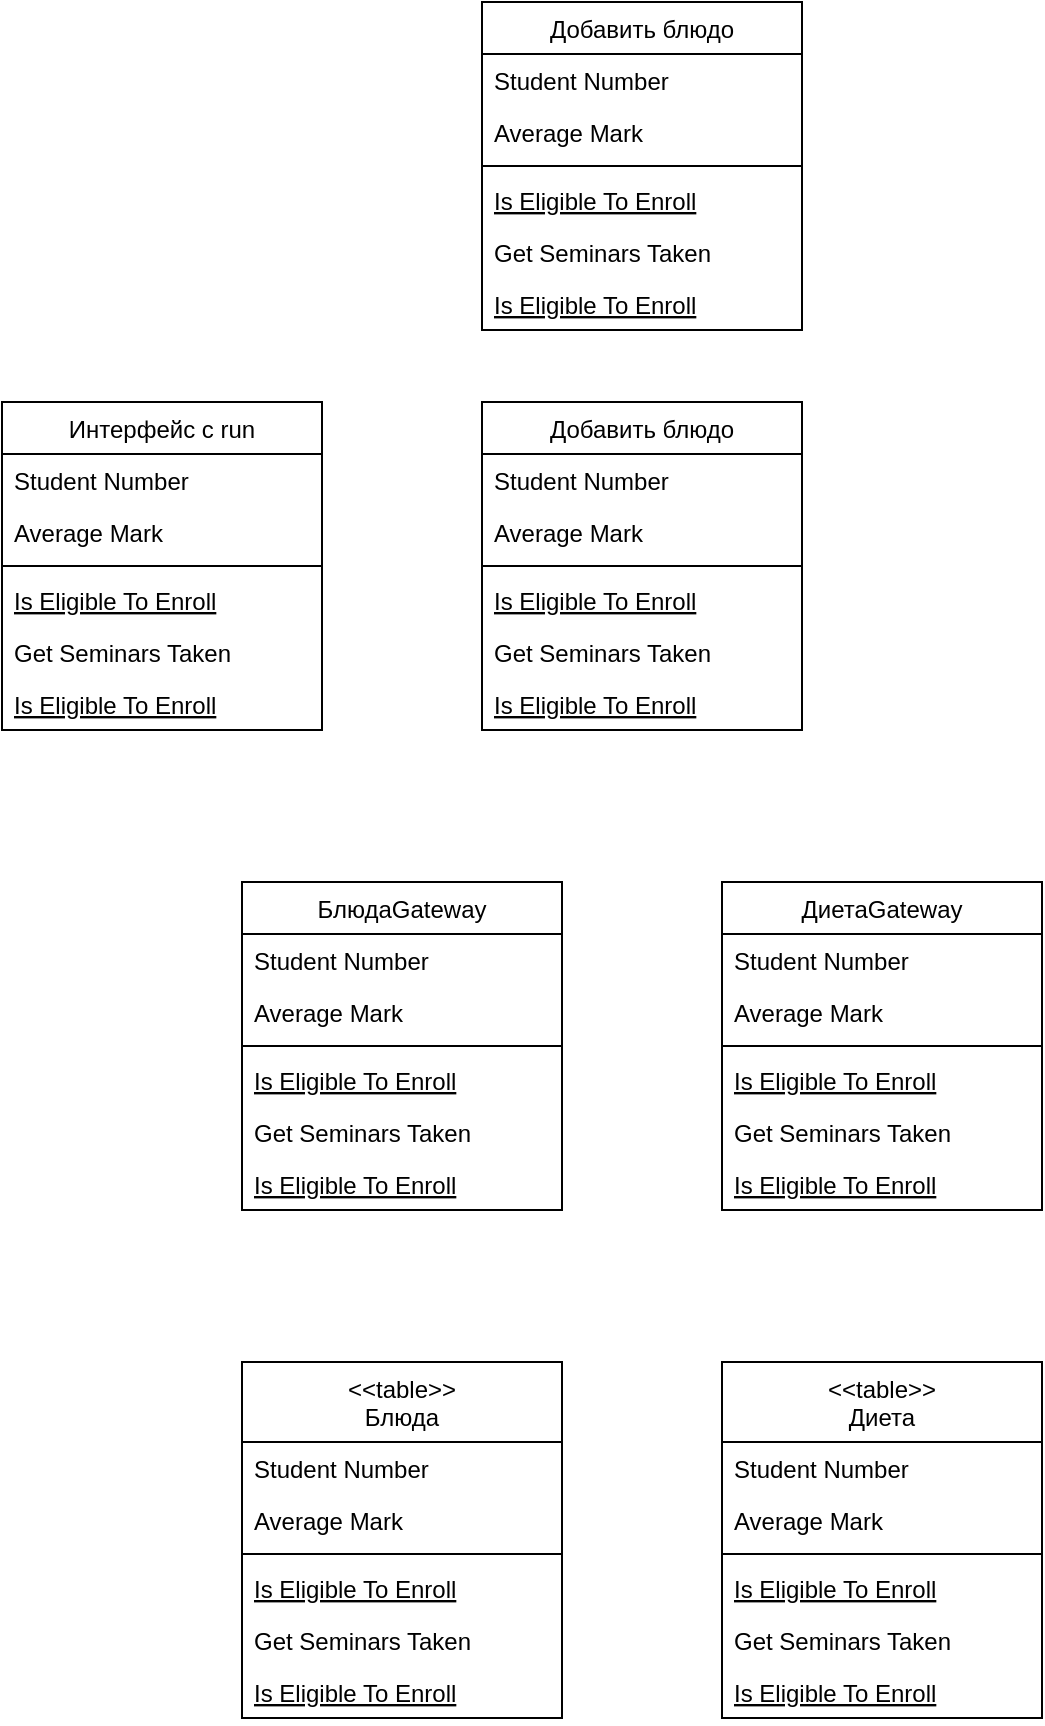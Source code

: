 <mxfile version="18.0.6" type="device"><diagram id="C5RBs43oDa-KdzZeNtuy" name="Page-1"><mxGraphModel dx="1422" dy="865" grid="1" gridSize="10" guides="1" tooltips="1" connect="1" arrows="1" fold="1" page="1" pageScale="1" pageWidth="827" pageHeight="1169" math="0" shadow="0"><root><mxCell id="WIyWlLk6GJQsqaUBKTNV-0"/><mxCell id="WIyWlLk6GJQsqaUBKTNV-1" parent="WIyWlLk6GJQsqaUBKTNV-0"/><mxCell id="zkfFHV4jXpPFQw0GAbJ--6" value="БлюдаGateway" style="swimlane;fontStyle=0;align=center;verticalAlign=top;childLayout=stackLayout;horizontal=1;startSize=26;horizontalStack=0;resizeParent=1;resizeLast=0;collapsible=1;marginBottom=0;rounded=0;shadow=0;strokeWidth=1;" parent="WIyWlLk6GJQsqaUBKTNV-1" vertex="1"><mxGeometry x="520" y="520" width="160" height="164" as="geometry"><mxRectangle x="130" y="380" width="160" height="26" as="alternateBounds"/></mxGeometry></mxCell><mxCell id="zkfFHV4jXpPFQw0GAbJ--7" value="Student Number" style="text;align=left;verticalAlign=top;spacingLeft=4;spacingRight=4;overflow=hidden;rotatable=0;points=[[0,0.5],[1,0.5]];portConstraint=eastwest;" parent="zkfFHV4jXpPFQw0GAbJ--6" vertex="1"><mxGeometry y="26" width="160" height="26" as="geometry"/></mxCell><mxCell id="zkfFHV4jXpPFQw0GAbJ--8" value="Average Mark" style="text;align=left;verticalAlign=top;spacingLeft=4;spacingRight=4;overflow=hidden;rotatable=0;points=[[0,0.5],[1,0.5]];portConstraint=eastwest;rounded=0;shadow=0;html=0;" parent="zkfFHV4jXpPFQw0GAbJ--6" vertex="1"><mxGeometry y="52" width="160" height="26" as="geometry"/></mxCell><mxCell id="zkfFHV4jXpPFQw0GAbJ--9" value="" style="line;html=1;strokeWidth=1;align=left;verticalAlign=middle;spacingTop=-1;spacingLeft=3;spacingRight=3;rotatable=0;labelPosition=right;points=[];portConstraint=eastwest;" parent="zkfFHV4jXpPFQw0GAbJ--6" vertex="1"><mxGeometry y="78" width="160" height="8" as="geometry"/></mxCell><mxCell id="zkfFHV4jXpPFQw0GAbJ--10" value="Is Eligible To Enroll" style="text;align=left;verticalAlign=top;spacingLeft=4;spacingRight=4;overflow=hidden;rotatable=0;points=[[0,0.5],[1,0.5]];portConstraint=eastwest;fontStyle=4" parent="zkfFHV4jXpPFQw0GAbJ--6" vertex="1"><mxGeometry y="86" width="160" height="26" as="geometry"/></mxCell><mxCell id="zkfFHV4jXpPFQw0GAbJ--11" value="Get Seminars Taken" style="text;align=left;verticalAlign=top;spacingLeft=4;spacingRight=4;overflow=hidden;rotatable=0;points=[[0,0.5],[1,0.5]];portConstraint=eastwest;" parent="zkfFHV4jXpPFQw0GAbJ--6" vertex="1"><mxGeometry y="112" width="160" height="26" as="geometry"/></mxCell><mxCell id="Ckf-DVEmL9PkpxngZV1E-2" value="Is Eligible To Enroll" style="text;align=left;verticalAlign=top;spacingLeft=4;spacingRight=4;overflow=hidden;rotatable=0;points=[[0,0.5],[1,0.5]];portConstraint=eastwest;fontStyle=4" parent="zkfFHV4jXpPFQw0GAbJ--6" vertex="1"><mxGeometry y="138" width="160" height="26" as="geometry"/></mxCell><mxCell id="Ckf-DVEmL9PkpxngZV1E-3" value="ДиетаGateway" style="swimlane;fontStyle=0;align=center;verticalAlign=top;childLayout=stackLayout;horizontal=1;startSize=26;horizontalStack=0;resizeParent=1;resizeLast=0;collapsible=1;marginBottom=0;rounded=0;shadow=0;strokeWidth=1;" parent="WIyWlLk6GJQsqaUBKTNV-1" vertex="1"><mxGeometry x="760" y="520" width="160" height="164" as="geometry"><mxRectangle x="130" y="380" width="160" height="26" as="alternateBounds"/></mxGeometry></mxCell><mxCell id="Ckf-DVEmL9PkpxngZV1E-4" value="Student Number" style="text;align=left;verticalAlign=top;spacingLeft=4;spacingRight=4;overflow=hidden;rotatable=0;points=[[0,0.5],[1,0.5]];portConstraint=eastwest;" parent="Ckf-DVEmL9PkpxngZV1E-3" vertex="1"><mxGeometry y="26" width="160" height="26" as="geometry"/></mxCell><mxCell id="Ckf-DVEmL9PkpxngZV1E-5" value="Average Mark" style="text;align=left;verticalAlign=top;spacingLeft=4;spacingRight=4;overflow=hidden;rotatable=0;points=[[0,0.5],[1,0.5]];portConstraint=eastwest;rounded=0;shadow=0;html=0;" parent="Ckf-DVEmL9PkpxngZV1E-3" vertex="1"><mxGeometry y="52" width="160" height="26" as="geometry"/></mxCell><mxCell id="Ckf-DVEmL9PkpxngZV1E-6" value="" style="line;html=1;strokeWidth=1;align=left;verticalAlign=middle;spacingTop=-1;spacingLeft=3;spacingRight=3;rotatable=0;labelPosition=right;points=[];portConstraint=eastwest;" parent="Ckf-DVEmL9PkpxngZV1E-3" vertex="1"><mxGeometry y="78" width="160" height="8" as="geometry"/></mxCell><mxCell id="Ckf-DVEmL9PkpxngZV1E-7" value="Is Eligible To Enroll" style="text;align=left;verticalAlign=top;spacingLeft=4;spacingRight=4;overflow=hidden;rotatable=0;points=[[0,0.5],[1,0.5]];portConstraint=eastwest;fontStyle=4" parent="Ckf-DVEmL9PkpxngZV1E-3" vertex="1"><mxGeometry y="86" width="160" height="26" as="geometry"/></mxCell><mxCell id="Ckf-DVEmL9PkpxngZV1E-8" value="Get Seminars Taken" style="text;align=left;verticalAlign=top;spacingLeft=4;spacingRight=4;overflow=hidden;rotatable=0;points=[[0,0.5],[1,0.5]];portConstraint=eastwest;" parent="Ckf-DVEmL9PkpxngZV1E-3" vertex="1"><mxGeometry y="112" width="160" height="26" as="geometry"/></mxCell><mxCell id="Ckf-DVEmL9PkpxngZV1E-9" value="Is Eligible To Enroll" style="text;align=left;verticalAlign=top;spacingLeft=4;spacingRight=4;overflow=hidden;rotatable=0;points=[[0,0.5],[1,0.5]];portConstraint=eastwest;fontStyle=4" parent="Ckf-DVEmL9PkpxngZV1E-3" vertex="1"><mxGeometry y="138" width="160" height="26" as="geometry"/></mxCell><mxCell id="Ckf-DVEmL9PkpxngZV1E-24" value="&lt;&lt;table&gt;&gt;&#10;Блюда" style="swimlane;fontStyle=0;align=center;verticalAlign=top;childLayout=stackLayout;horizontal=1;startSize=40;horizontalStack=0;resizeParent=1;resizeLast=0;collapsible=1;marginBottom=0;rounded=0;shadow=0;strokeWidth=1;" parent="WIyWlLk6GJQsqaUBKTNV-1" vertex="1"><mxGeometry x="520" y="760" width="160" height="178" as="geometry"><mxRectangle x="130" y="380" width="160" height="26" as="alternateBounds"/></mxGeometry></mxCell><mxCell id="Ckf-DVEmL9PkpxngZV1E-25" value="Student Number" style="text;align=left;verticalAlign=top;spacingLeft=4;spacingRight=4;overflow=hidden;rotatable=0;points=[[0,0.5],[1,0.5]];portConstraint=eastwest;" parent="Ckf-DVEmL9PkpxngZV1E-24" vertex="1"><mxGeometry y="40" width="160" height="26" as="geometry"/></mxCell><mxCell id="Ckf-DVEmL9PkpxngZV1E-26" value="Average Mark" style="text;align=left;verticalAlign=top;spacingLeft=4;spacingRight=4;overflow=hidden;rotatable=0;points=[[0,0.5],[1,0.5]];portConstraint=eastwest;rounded=0;shadow=0;html=0;" parent="Ckf-DVEmL9PkpxngZV1E-24" vertex="1"><mxGeometry y="66" width="160" height="26" as="geometry"/></mxCell><mxCell id="Ckf-DVEmL9PkpxngZV1E-27" value="" style="line;html=1;strokeWidth=1;align=left;verticalAlign=middle;spacingTop=-1;spacingLeft=3;spacingRight=3;rotatable=0;labelPosition=right;points=[];portConstraint=eastwest;" parent="Ckf-DVEmL9PkpxngZV1E-24" vertex="1"><mxGeometry y="92" width="160" height="8" as="geometry"/></mxCell><mxCell id="Ckf-DVEmL9PkpxngZV1E-28" value="Is Eligible To Enroll" style="text;align=left;verticalAlign=top;spacingLeft=4;spacingRight=4;overflow=hidden;rotatable=0;points=[[0,0.5],[1,0.5]];portConstraint=eastwest;fontStyle=4" parent="Ckf-DVEmL9PkpxngZV1E-24" vertex="1"><mxGeometry y="100" width="160" height="26" as="geometry"/></mxCell><mxCell id="Ckf-DVEmL9PkpxngZV1E-29" value="Get Seminars Taken" style="text;align=left;verticalAlign=top;spacingLeft=4;spacingRight=4;overflow=hidden;rotatable=0;points=[[0,0.5],[1,0.5]];portConstraint=eastwest;" parent="Ckf-DVEmL9PkpxngZV1E-24" vertex="1"><mxGeometry y="126" width="160" height="26" as="geometry"/></mxCell><mxCell id="Ckf-DVEmL9PkpxngZV1E-30" value="Is Eligible To Enroll" style="text;align=left;verticalAlign=top;spacingLeft=4;spacingRight=4;overflow=hidden;rotatable=0;points=[[0,0.5],[1,0.5]];portConstraint=eastwest;fontStyle=4" parent="Ckf-DVEmL9PkpxngZV1E-24" vertex="1"><mxGeometry y="152" width="160" height="26" as="geometry"/></mxCell><mxCell id="Ckf-DVEmL9PkpxngZV1E-31" value="&lt;&lt;table&gt;&gt;&#10;Диета" style="swimlane;fontStyle=0;align=center;verticalAlign=top;childLayout=stackLayout;horizontal=1;startSize=40;horizontalStack=0;resizeParent=1;resizeLast=0;collapsible=1;marginBottom=0;rounded=0;shadow=0;strokeWidth=1;" parent="WIyWlLk6GJQsqaUBKTNV-1" vertex="1"><mxGeometry x="760" y="760" width="160" height="178" as="geometry"><mxRectangle x="130" y="380" width="160" height="26" as="alternateBounds"/></mxGeometry></mxCell><mxCell id="Ckf-DVEmL9PkpxngZV1E-32" value="Student Number" style="text;align=left;verticalAlign=top;spacingLeft=4;spacingRight=4;overflow=hidden;rotatable=0;points=[[0,0.5],[1,0.5]];portConstraint=eastwest;" parent="Ckf-DVEmL9PkpxngZV1E-31" vertex="1"><mxGeometry y="40" width="160" height="26" as="geometry"/></mxCell><mxCell id="Ckf-DVEmL9PkpxngZV1E-33" value="Average Mark" style="text;align=left;verticalAlign=top;spacingLeft=4;spacingRight=4;overflow=hidden;rotatable=0;points=[[0,0.5],[1,0.5]];portConstraint=eastwest;rounded=0;shadow=0;html=0;" parent="Ckf-DVEmL9PkpxngZV1E-31" vertex="1"><mxGeometry y="66" width="160" height="26" as="geometry"/></mxCell><mxCell id="Ckf-DVEmL9PkpxngZV1E-34" value="" style="line;html=1;strokeWidth=1;align=left;verticalAlign=middle;spacingTop=-1;spacingLeft=3;spacingRight=3;rotatable=0;labelPosition=right;points=[];portConstraint=eastwest;" parent="Ckf-DVEmL9PkpxngZV1E-31" vertex="1"><mxGeometry y="92" width="160" height="8" as="geometry"/></mxCell><mxCell id="Ckf-DVEmL9PkpxngZV1E-35" value="Is Eligible To Enroll" style="text;align=left;verticalAlign=top;spacingLeft=4;spacingRight=4;overflow=hidden;rotatable=0;points=[[0,0.5],[1,0.5]];portConstraint=eastwest;fontStyle=4" parent="Ckf-DVEmL9PkpxngZV1E-31" vertex="1"><mxGeometry y="100" width="160" height="26" as="geometry"/></mxCell><mxCell id="Ckf-DVEmL9PkpxngZV1E-36" value="Get Seminars Taken" style="text;align=left;verticalAlign=top;spacingLeft=4;spacingRight=4;overflow=hidden;rotatable=0;points=[[0,0.5],[1,0.5]];portConstraint=eastwest;" parent="Ckf-DVEmL9PkpxngZV1E-31" vertex="1"><mxGeometry y="126" width="160" height="26" as="geometry"/></mxCell><mxCell id="Ckf-DVEmL9PkpxngZV1E-37" value="Is Eligible To Enroll" style="text;align=left;verticalAlign=top;spacingLeft=4;spacingRight=4;overflow=hidden;rotatable=0;points=[[0,0.5],[1,0.5]];portConstraint=eastwest;fontStyle=4" parent="Ckf-DVEmL9PkpxngZV1E-31" vertex="1"><mxGeometry y="152" width="160" height="26" as="geometry"/></mxCell><mxCell id="Ckf-DVEmL9PkpxngZV1E-94" value="Добавить блюдо" style="swimlane;fontStyle=0;align=center;verticalAlign=top;childLayout=stackLayout;horizontal=1;startSize=26;horizontalStack=0;resizeParent=1;resizeLast=0;collapsible=1;marginBottom=0;rounded=0;shadow=0;strokeWidth=1;" parent="WIyWlLk6GJQsqaUBKTNV-1" vertex="1"><mxGeometry x="640" y="280" width="160" height="164" as="geometry"><mxRectangle x="130" y="380" width="160" height="26" as="alternateBounds"/></mxGeometry></mxCell><mxCell id="Ckf-DVEmL9PkpxngZV1E-95" value="Student Number" style="text;align=left;verticalAlign=top;spacingLeft=4;spacingRight=4;overflow=hidden;rotatable=0;points=[[0,0.5],[1,0.5]];portConstraint=eastwest;" parent="Ckf-DVEmL9PkpxngZV1E-94" vertex="1"><mxGeometry y="26" width="160" height="26" as="geometry"/></mxCell><mxCell id="Ckf-DVEmL9PkpxngZV1E-96" value="Average Mark" style="text;align=left;verticalAlign=top;spacingLeft=4;spacingRight=4;overflow=hidden;rotatable=0;points=[[0,0.5],[1,0.5]];portConstraint=eastwest;rounded=0;shadow=0;html=0;" parent="Ckf-DVEmL9PkpxngZV1E-94" vertex="1"><mxGeometry y="52" width="160" height="26" as="geometry"/></mxCell><mxCell id="Ckf-DVEmL9PkpxngZV1E-97" value="" style="line;html=1;strokeWidth=1;align=left;verticalAlign=middle;spacingTop=-1;spacingLeft=3;spacingRight=3;rotatable=0;labelPosition=right;points=[];portConstraint=eastwest;" parent="Ckf-DVEmL9PkpxngZV1E-94" vertex="1"><mxGeometry y="78" width="160" height="8" as="geometry"/></mxCell><mxCell id="Ckf-DVEmL9PkpxngZV1E-98" value="Is Eligible To Enroll" style="text;align=left;verticalAlign=top;spacingLeft=4;spacingRight=4;overflow=hidden;rotatable=0;points=[[0,0.5],[1,0.5]];portConstraint=eastwest;fontStyle=4" parent="Ckf-DVEmL9PkpxngZV1E-94" vertex="1"><mxGeometry y="86" width="160" height="26" as="geometry"/></mxCell><mxCell id="Ckf-DVEmL9PkpxngZV1E-99" value="Get Seminars Taken" style="text;align=left;verticalAlign=top;spacingLeft=4;spacingRight=4;overflow=hidden;rotatable=0;points=[[0,0.5],[1,0.5]];portConstraint=eastwest;" parent="Ckf-DVEmL9PkpxngZV1E-94" vertex="1"><mxGeometry y="112" width="160" height="26" as="geometry"/></mxCell><mxCell id="Ckf-DVEmL9PkpxngZV1E-100" value="Is Eligible To Enroll" style="text;align=left;verticalAlign=top;spacingLeft=4;spacingRight=4;overflow=hidden;rotatable=0;points=[[0,0.5],[1,0.5]];portConstraint=eastwest;fontStyle=4" parent="Ckf-DVEmL9PkpxngZV1E-94" vertex="1"><mxGeometry y="138" width="160" height="26" as="geometry"/></mxCell><mxCell id="PG7vfOUGAFDxXcrLrTVi-35" value="Добавить блюдо" style="swimlane;fontStyle=0;align=center;verticalAlign=top;childLayout=stackLayout;horizontal=1;startSize=26;horizontalStack=0;resizeParent=1;resizeLast=0;collapsible=1;marginBottom=0;rounded=0;shadow=0;strokeWidth=1;" parent="WIyWlLk6GJQsqaUBKTNV-1" vertex="1"><mxGeometry x="640" y="80" width="160" height="164" as="geometry"><mxRectangle x="130" y="380" width="160" height="26" as="alternateBounds"/></mxGeometry></mxCell><mxCell id="PG7vfOUGAFDxXcrLrTVi-36" value="Student Number" style="text;align=left;verticalAlign=top;spacingLeft=4;spacingRight=4;overflow=hidden;rotatable=0;points=[[0,0.5],[1,0.5]];portConstraint=eastwest;" parent="PG7vfOUGAFDxXcrLrTVi-35" vertex="1"><mxGeometry y="26" width="160" height="26" as="geometry"/></mxCell><mxCell id="PG7vfOUGAFDxXcrLrTVi-37" value="Average Mark" style="text;align=left;verticalAlign=top;spacingLeft=4;spacingRight=4;overflow=hidden;rotatable=0;points=[[0,0.5],[1,0.5]];portConstraint=eastwest;rounded=0;shadow=0;html=0;" parent="PG7vfOUGAFDxXcrLrTVi-35" vertex="1"><mxGeometry y="52" width="160" height="26" as="geometry"/></mxCell><mxCell id="PG7vfOUGAFDxXcrLrTVi-38" value="" style="line;html=1;strokeWidth=1;align=left;verticalAlign=middle;spacingTop=-1;spacingLeft=3;spacingRight=3;rotatable=0;labelPosition=right;points=[];portConstraint=eastwest;" parent="PG7vfOUGAFDxXcrLrTVi-35" vertex="1"><mxGeometry y="78" width="160" height="8" as="geometry"/></mxCell><mxCell id="PG7vfOUGAFDxXcrLrTVi-39" value="Is Eligible To Enroll" style="text;align=left;verticalAlign=top;spacingLeft=4;spacingRight=4;overflow=hidden;rotatable=0;points=[[0,0.5],[1,0.5]];portConstraint=eastwest;fontStyle=4" parent="PG7vfOUGAFDxXcrLrTVi-35" vertex="1"><mxGeometry y="86" width="160" height="26" as="geometry"/></mxCell><mxCell id="PG7vfOUGAFDxXcrLrTVi-40" value="Get Seminars Taken" style="text;align=left;verticalAlign=top;spacingLeft=4;spacingRight=4;overflow=hidden;rotatable=0;points=[[0,0.5],[1,0.5]];portConstraint=eastwest;" parent="PG7vfOUGAFDxXcrLrTVi-35" vertex="1"><mxGeometry y="112" width="160" height="26" as="geometry"/></mxCell><mxCell id="PG7vfOUGAFDxXcrLrTVi-41" value="Is Eligible To Enroll" style="text;align=left;verticalAlign=top;spacingLeft=4;spacingRight=4;overflow=hidden;rotatable=0;points=[[0,0.5],[1,0.5]];portConstraint=eastwest;fontStyle=4" parent="PG7vfOUGAFDxXcrLrTVi-35" vertex="1"><mxGeometry y="138" width="160" height="26" as="geometry"/></mxCell><mxCell id="D7CCxVkRmaYFXoJ1aaz1-0" value="Интерфейс с run" style="swimlane;fontStyle=0;align=center;verticalAlign=top;childLayout=stackLayout;horizontal=1;startSize=26;horizontalStack=0;resizeParent=1;resizeLast=0;collapsible=1;marginBottom=0;rounded=0;shadow=0;strokeWidth=1;" vertex="1" parent="WIyWlLk6GJQsqaUBKTNV-1"><mxGeometry x="400" y="280" width="160" height="164" as="geometry"><mxRectangle x="130" y="380" width="160" height="26" as="alternateBounds"/></mxGeometry></mxCell><mxCell id="D7CCxVkRmaYFXoJ1aaz1-1" value="Student Number" style="text;align=left;verticalAlign=top;spacingLeft=4;spacingRight=4;overflow=hidden;rotatable=0;points=[[0,0.5],[1,0.5]];portConstraint=eastwest;" vertex="1" parent="D7CCxVkRmaYFXoJ1aaz1-0"><mxGeometry y="26" width="160" height="26" as="geometry"/></mxCell><mxCell id="D7CCxVkRmaYFXoJ1aaz1-2" value="Average Mark" style="text;align=left;verticalAlign=top;spacingLeft=4;spacingRight=4;overflow=hidden;rotatable=0;points=[[0,0.5],[1,0.5]];portConstraint=eastwest;rounded=0;shadow=0;html=0;" vertex="1" parent="D7CCxVkRmaYFXoJ1aaz1-0"><mxGeometry y="52" width="160" height="26" as="geometry"/></mxCell><mxCell id="D7CCxVkRmaYFXoJ1aaz1-3" value="" style="line;html=1;strokeWidth=1;align=left;verticalAlign=middle;spacingTop=-1;spacingLeft=3;spacingRight=3;rotatable=0;labelPosition=right;points=[];portConstraint=eastwest;" vertex="1" parent="D7CCxVkRmaYFXoJ1aaz1-0"><mxGeometry y="78" width="160" height="8" as="geometry"/></mxCell><mxCell id="D7CCxVkRmaYFXoJ1aaz1-4" value="Is Eligible To Enroll" style="text;align=left;verticalAlign=top;spacingLeft=4;spacingRight=4;overflow=hidden;rotatable=0;points=[[0,0.5],[1,0.5]];portConstraint=eastwest;fontStyle=4" vertex="1" parent="D7CCxVkRmaYFXoJ1aaz1-0"><mxGeometry y="86" width="160" height="26" as="geometry"/></mxCell><mxCell id="D7CCxVkRmaYFXoJ1aaz1-5" value="Get Seminars Taken" style="text;align=left;verticalAlign=top;spacingLeft=4;spacingRight=4;overflow=hidden;rotatable=0;points=[[0,0.5],[1,0.5]];portConstraint=eastwest;" vertex="1" parent="D7CCxVkRmaYFXoJ1aaz1-0"><mxGeometry y="112" width="160" height="26" as="geometry"/></mxCell><mxCell id="D7CCxVkRmaYFXoJ1aaz1-6" value="Is Eligible To Enroll" style="text;align=left;verticalAlign=top;spacingLeft=4;spacingRight=4;overflow=hidden;rotatable=0;points=[[0,0.5],[1,0.5]];portConstraint=eastwest;fontStyle=4" vertex="1" parent="D7CCxVkRmaYFXoJ1aaz1-0"><mxGeometry y="138" width="160" height="26" as="geometry"/></mxCell></root></mxGraphModel></diagram></mxfile>
